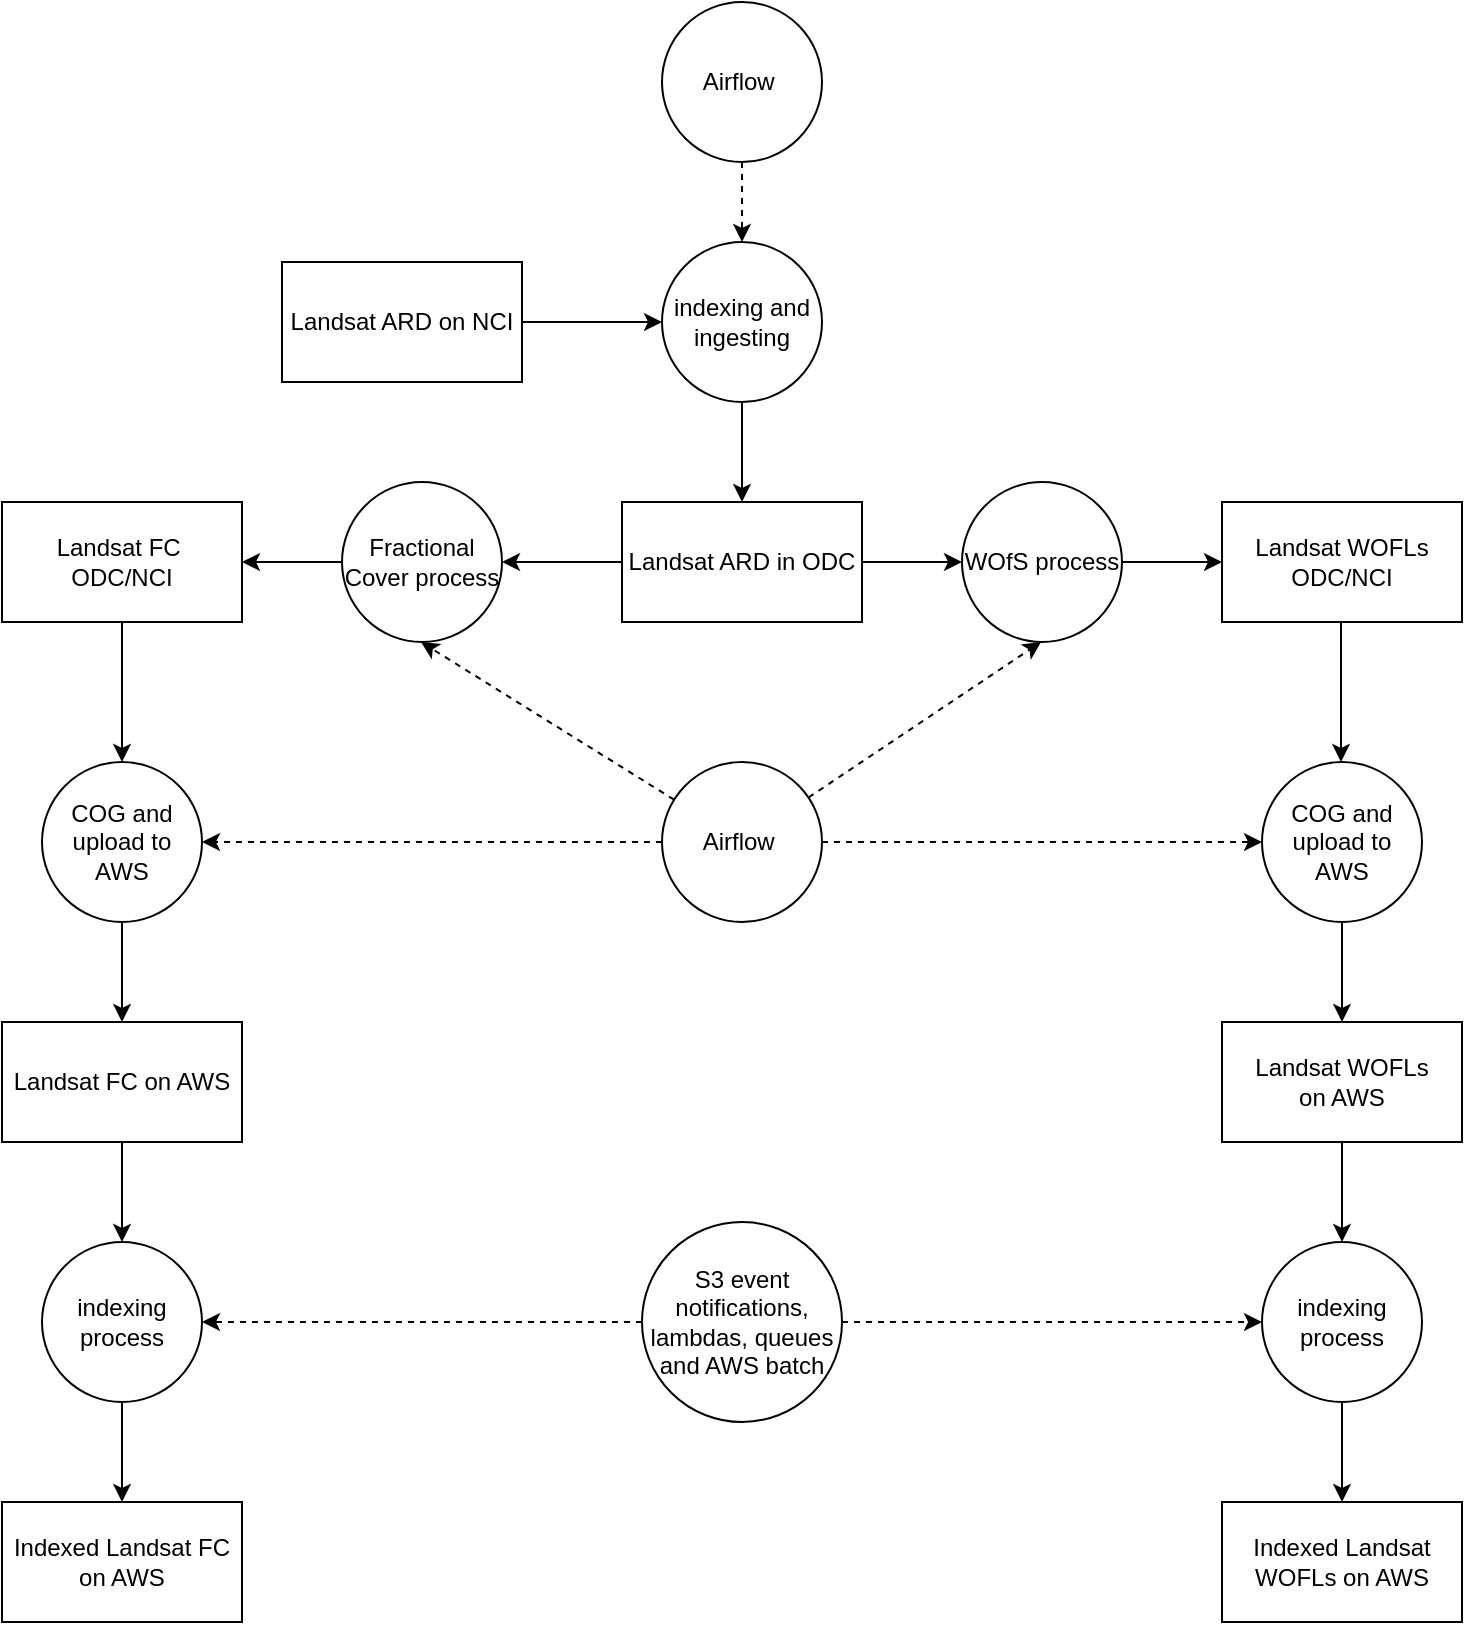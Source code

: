 <mxfile version="12.7.9" type="device"><diagram id="Xn8X8mZ2aeo2vXkG261d" name="Page-1"><mxGraphModel dx="1422" dy="886" grid="1" gridSize="10" guides="1" tooltips="1" connect="1" arrows="1" fold="1" page="1" pageScale="1" pageWidth="850" pageHeight="1100" math="0" shadow="0"><root><mxCell id="0"/><mxCell id="1" parent="0"/><mxCell id="F1TLbizgy7wUDoVbcTNO-1" value="Landsat ARD on NCI" style="rounded=0;whiteSpace=wrap;html=1;" parent="1" vertex="1"><mxGeometry x="190" y="170" width="120" height="60" as="geometry"/></mxCell><mxCell id="F1TLbizgy7wUDoVbcTNO-4" value="indexing and ingesting" style="ellipse;whiteSpace=wrap;html=1;aspect=fixed;" parent="1" vertex="1"><mxGeometry x="380" y="160" width="80" height="80" as="geometry"/></mxCell><mxCell id="F1TLbizgy7wUDoVbcTNO-5" value="Airflow&amp;nbsp;" style="ellipse;whiteSpace=wrap;html=1;aspect=fixed;" parent="1" vertex="1"><mxGeometry x="380" y="40" width="80" height="80" as="geometry"/></mxCell><mxCell id="F1TLbizgy7wUDoVbcTNO-6" value="Landsat ARD in ODC" style="rounded=0;whiteSpace=wrap;html=1;" parent="1" vertex="1"><mxGeometry x="360" y="290" width="120" height="60" as="geometry"/></mxCell><mxCell id="F1TLbizgy7wUDoVbcTNO-7" value="Airflow&amp;nbsp;" style="ellipse;whiteSpace=wrap;html=1;aspect=fixed;" parent="1" vertex="1"><mxGeometry x="380" y="420" width="80" height="80" as="geometry"/></mxCell><mxCell id="F1TLbizgy7wUDoVbcTNO-8" value="Landsat WOFLs ODC/NCI" style="rounded=0;whiteSpace=wrap;html=1;" parent="1" vertex="1"><mxGeometry x="660" y="290" width="120" height="60" as="geometry"/></mxCell><mxCell id="F1TLbizgy7wUDoVbcTNO-9" value="WOfS process" style="ellipse;whiteSpace=wrap;html=1;aspect=fixed;" parent="1" vertex="1"><mxGeometry x="530" y="280" width="80" height="80" as="geometry"/></mxCell><mxCell id="F1TLbizgy7wUDoVbcTNO-10" value="Fractional Cover process" style="ellipse;whiteSpace=wrap;html=1;aspect=fixed;" parent="1" vertex="1"><mxGeometry x="220" y="280" width="80" height="80" as="geometry"/></mxCell><mxCell id="F1TLbizgy7wUDoVbcTNO-11" value="Landsat FC&amp;nbsp; ODC/NCI" style="rounded=0;whiteSpace=wrap;html=1;" parent="1" vertex="1"><mxGeometry x="50" y="290" width="120" height="60" as="geometry"/></mxCell><mxCell id="F1TLbizgy7wUDoVbcTNO-12" value="" style="endArrow=classic;html=1;entryX=0.5;entryY=0;entryDx=0;entryDy=0;" parent="1" target="F1TLbizgy7wUDoVbcTNO-6" edge="1"><mxGeometry width="50" height="50" relative="1" as="geometry"><mxPoint x="420" y="240" as="sourcePoint"/><mxPoint x="475" y="190" as="targetPoint"/></mxGeometry></mxCell><mxCell id="F1TLbizgy7wUDoVbcTNO-13" value="" style="endArrow=classic;html=1;entryX=0;entryY=0.5;entryDx=0;entryDy=0;" parent="1" target="F1TLbizgy7wUDoVbcTNO-9" edge="1"><mxGeometry width="50" height="50" relative="1" as="geometry"><mxPoint x="480" y="320" as="sourcePoint"/><mxPoint x="530" y="270" as="targetPoint"/></mxGeometry></mxCell><mxCell id="F1TLbizgy7wUDoVbcTNO-14" value="" style="endArrow=classic;html=1;entryX=0;entryY=0.5;entryDx=0;entryDy=0;" parent="1" target="F1TLbizgy7wUDoVbcTNO-8" edge="1"><mxGeometry width="50" height="50" relative="1" as="geometry"><mxPoint x="610" y="320" as="sourcePoint"/><mxPoint x="660" y="270" as="targetPoint"/></mxGeometry></mxCell><mxCell id="F1TLbizgy7wUDoVbcTNO-15" value="" style="endArrow=classic;html=1;entryX=1;entryY=0.5;entryDx=0;entryDy=0;" parent="1" target="F1TLbizgy7wUDoVbcTNO-10" edge="1"><mxGeometry width="50" height="50" relative="1" as="geometry"><mxPoint x="360" y="320" as="sourcePoint"/><mxPoint x="410" y="270" as="targetPoint"/></mxGeometry></mxCell><mxCell id="F1TLbizgy7wUDoVbcTNO-16" value="" style="endArrow=classic;html=1;" parent="1" target="F1TLbizgy7wUDoVbcTNO-4" edge="1"><mxGeometry width="50" height="50" relative="1" as="geometry"><mxPoint x="310" y="200" as="sourcePoint"/><mxPoint x="360" y="150" as="targetPoint"/></mxGeometry></mxCell><mxCell id="F1TLbizgy7wUDoVbcTNO-17" value="" style="endArrow=classic;html=1;entryX=1;entryY=0.5;entryDx=0;entryDy=0;" parent="1" target="F1TLbizgy7wUDoVbcTNO-11" edge="1"><mxGeometry width="50" height="50" relative="1" as="geometry"><mxPoint x="220" y="320" as="sourcePoint"/><mxPoint x="200" y="300" as="targetPoint"/></mxGeometry></mxCell><mxCell id="PZMlcaTTDdyt-MlyHryq-1" value="" style="endArrow=classic;html=1;dashed=1;" edge="1" parent="1" source="F1TLbizgy7wUDoVbcTNO-7"><mxGeometry width="50" height="50" relative="1" as="geometry"><mxPoint x="259.5" y="427" as="sourcePoint"/><mxPoint x="259.5" y="360" as="targetPoint"/></mxGeometry></mxCell><mxCell id="PZMlcaTTDdyt-MlyHryq-5" value="" style="endArrow=classic;html=1;dashed=1;" edge="1" parent="1" source="F1TLbizgy7wUDoVbcTNO-7"><mxGeometry width="50" height="50" relative="1" as="geometry"><mxPoint x="569.5" y="427" as="sourcePoint"/><mxPoint x="569.5" y="360" as="targetPoint"/></mxGeometry></mxCell><mxCell id="PZMlcaTTDdyt-MlyHryq-6" value="" style="endArrow=classic;html=1;dashed=1;entryX=0.5;entryY=0;entryDx=0;entryDy=0;exitX=0.5;exitY=1;exitDx=0;exitDy=0;" edge="1" parent="1" source="F1TLbizgy7wUDoVbcTNO-5" target="F1TLbizgy7wUDoVbcTNO-4"><mxGeometry width="50" height="50" relative="1" as="geometry"><mxPoint x="440" y="437" as="sourcePoint"/><mxPoint x="440" y="370" as="targetPoint"/></mxGeometry></mxCell><mxCell id="PZMlcaTTDdyt-MlyHryq-8" value="COG and upload to AWS" style="ellipse;whiteSpace=wrap;html=1;aspect=fixed;" vertex="1" parent="1"><mxGeometry x="70" y="420" width="80" height="80" as="geometry"/></mxCell><mxCell id="PZMlcaTTDdyt-MlyHryq-9" value="Landsat FC on AWS" style="rounded=0;whiteSpace=wrap;html=1;" vertex="1" parent="1"><mxGeometry x="50" y="550" width="120" height="60" as="geometry"/></mxCell><mxCell id="PZMlcaTTDdyt-MlyHryq-10" value="indexing process" style="ellipse;whiteSpace=wrap;html=1;aspect=fixed;" vertex="1" parent="1"><mxGeometry x="70" y="660" width="80" height="80" as="geometry"/></mxCell><mxCell id="PZMlcaTTDdyt-MlyHryq-11" value="&lt;span style=&quot;font-weight: normal&quot;&gt;Indexed Landsat FC on AWS&lt;/span&gt;" style="rounded=0;whiteSpace=wrap;html=1;fontStyle=1" vertex="1" parent="1"><mxGeometry x="50" y="790" width="120" height="60" as="geometry"/></mxCell><mxCell id="PZMlcaTTDdyt-MlyHryq-12" value="S3 event notifications, lambdas, queues and AWS batch" style="ellipse;whiteSpace=wrap;html=1;aspect=fixed;" vertex="1" parent="1"><mxGeometry x="370" y="650" width="100" height="100" as="geometry"/></mxCell><mxCell id="PZMlcaTTDdyt-MlyHryq-13" value="" style="endArrow=classic;html=1;dashed=1;entryX=1;entryY=0.5;entryDx=0;entryDy=0;exitX=0;exitY=0.5;exitDx=0;exitDy=0;" edge="1" parent="1" source="PZMlcaTTDdyt-MlyHryq-12" target="PZMlcaTTDdyt-MlyHryq-10"><mxGeometry width="50" height="50" relative="1" as="geometry"><mxPoint x="250" y="700" as="sourcePoint"/><mxPoint x="300" y="650" as="targetPoint"/></mxGeometry></mxCell><mxCell id="PZMlcaTTDdyt-MlyHryq-15" value="" style="endArrow=classic;html=1;entryX=0.5;entryY=0;entryDx=0;entryDy=0;exitX=0.5;exitY=1;exitDx=0;exitDy=0;" edge="1" parent="1" source="F1TLbizgy7wUDoVbcTNO-11" target="PZMlcaTTDdyt-MlyHryq-8"><mxGeometry width="50" height="50" relative="1" as="geometry"><mxPoint x="80" y="410" as="sourcePoint"/><mxPoint x="130" y="360" as="targetPoint"/></mxGeometry></mxCell><mxCell id="PZMlcaTTDdyt-MlyHryq-16" value="" style="endArrow=classic;html=1;dashed=1;entryX=1;entryY=0.5;entryDx=0;entryDy=0;exitX=0;exitY=0.5;exitDx=0;exitDy=0;" edge="1" parent="1" source="F1TLbizgy7wUDoVbcTNO-7" target="PZMlcaTTDdyt-MlyHryq-8"><mxGeometry width="50" height="50" relative="1" as="geometry"><mxPoint x="396.08" y="448.8" as="sourcePoint"/><mxPoint x="269.5" y="370" as="targetPoint"/></mxGeometry></mxCell><mxCell id="PZMlcaTTDdyt-MlyHryq-17" value="" style="endArrow=classic;html=1;entryX=0.5;entryY=0;entryDx=0;entryDy=0;exitX=0.5;exitY=1;exitDx=0;exitDy=0;" edge="1" parent="1" source="PZMlcaTTDdyt-MlyHryq-8" target="PZMlcaTTDdyt-MlyHryq-9"><mxGeometry width="50" height="50" relative="1" as="geometry"><mxPoint x="110" y="510" as="sourcePoint"/><mxPoint x="120" y="430" as="targetPoint"/></mxGeometry></mxCell><mxCell id="PZMlcaTTDdyt-MlyHryq-18" value="" style="endArrow=classic;html=1;entryX=0.5;entryY=0;entryDx=0;entryDy=0;" edge="1" parent="1" target="PZMlcaTTDdyt-MlyHryq-10"><mxGeometry width="50" height="50" relative="1" as="geometry"><mxPoint x="110" y="610" as="sourcePoint"/><mxPoint x="130" y="440" as="targetPoint"/></mxGeometry></mxCell><mxCell id="PZMlcaTTDdyt-MlyHryq-19" value="" style="endArrow=classic;html=1;entryX=0.5;entryY=0;entryDx=0;entryDy=0;exitX=0.5;exitY=1;exitDx=0;exitDy=0;" edge="1" parent="1" source="PZMlcaTTDdyt-MlyHryq-10" target="PZMlcaTTDdyt-MlyHryq-11"><mxGeometry width="50" height="50" relative="1" as="geometry"><mxPoint x="140" y="380" as="sourcePoint"/><mxPoint x="140" y="450" as="targetPoint"/></mxGeometry></mxCell><mxCell id="PZMlcaTTDdyt-MlyHryq-21" value="COG and upload to AWS" style="ellipse;whiteSpace=wrap;html=1;aspect=fixed;" vertex="1" parent="1"><mxGeometry x="680" y="420" width="80" height="80" as="geometry"/></mxCell><mxCell id="PZMlcaTTDdyt-MlyHryq-22" value="Landsat WOFLs &lt;br&gt;on AWS" style="rounded=0;whiteSpace=wrap;html=1;" vertex="1" parent="1"><mxGeometry x="660" y="550" width="120" height="60" as="geometry"/></mxCell><mxCell id="PZMlcaTTDdyt-MlyHryq-23" value="indexing process" style="ellipse;whiteSpace=wrap;html=1;aspect=fixed;" vertex="1" parent="1"><mxGeometry x="680" y="660" width="80" height="80" as="geometry"/></mxCell><mxCell id="PZMlcaTTDdyt-MlyHryq-24" value="&lt;span style=&quot;font-weight: normal&quot;&gt;Indexed Landsat WOFLs on AWS&lt;/span&gt;" style="rounded=0;whiteSpace=wrap;html=1;fontStyle=1" vertex="1" parent="1"><mxGeometry x="660" y="790" width="120" height="60" as="geometry"/></mxCell><mxCell id="PZMlcaTTDdyt-MlyHryq-25" value="" style="endArrow=classic;html=1;entryX=0.5;entryY=0;entryDx=0;entryDy=0;exitX=0.5;exitY=1;exitDx=0;exitDy=0;" edge="1" parent="1" source="PZMlcaTTDdyt-MlyHryq-21" target="PZMlcaTTDdyt-MlyHryq-22"><mxGeometry width="50" height="50" relative="1" as="geometry"><mxPoint x="720" y="510" as="sourcePoint"/><mxPoint x="730" y="430" as="targetPoint"/></mxGeometry></mxCell><mxCell id="PZMlcaTTDdyt-MlyHryq-26" value="" style="endArrow=classic;html=1;entryX=0.5;entryY=0;entryDx=0;entryDy=0;" edge="1" parent="1" target="PZMlcaTTDdyt-MlyHryq-23"><mxGeometry width="50" height="50" relative="1" as="geometry"><mxPoint x="720" y="610" as="sourcePoint"/><mxPoint x="740" y="440" as="targetPoint"/></mxGeometry></mxCell><mxCell id="PZMlcaTTDdyt-MlyHryq-27" value="" style="endArrow=classic;html=1;entryX=0.5;entryY=0;entryDx=0;entryDy=0;exitX=0.5;exitY=1;exitDx=0;exitDy=0;" edge="1" parent="1" source="PZMlcaTTDdyt-MlyHryq-23" target="PZMlcaTTDdyt-MlyHryq-24"><mxGeometry width="50" height="50" relative="1" as="geometry"><mxPoint x="750" y="380" as="sourcePoint"/><mxPoint x="750" y="450" as="targetPoint"/></mxGeometry></mxCell><mxCell id="PZMlcaTTDdyt-MlyHryq-31" value="" style="endArrow=classic;html=1;dashed=1;exitX=1;exitY=0.5;exitDx=0;exitDy=0;" edge="1" parent="1" source="PZMlcaTTDdyt-MlyHryq-12" target="PZMlcaTTDdyt-MlyHryq-23"><mxGeometry width="50" height="50" relative="1" as="geometry"><mxPoint x="370" y="710" as="sourcePoint"/><mxPoint x="160" y="710" as="targetPoint"/></mxGeometry></mxCell><mxCell id="PZMlcaTTDdyt-MlyHryq-32" value="" style="endArrow=classic;html=1;entryX=0.5;entryY=0;entryDx=0;entryDy=0;exitX=0.5;exitY=1;exitDx=0;exitDy=0;" edge="1" parent="1"><mxGeometry width="50" height="50" relative="1" as="geometry"><mxPoint x="719.5" y="350" as="sourcePoint"/><mxPoint x="719.5" y="420" as="targetPoint"/></mxGeometry></mxCell><mxCell id="PZMlcaTTDdyt-MlyHryq-33" value="" style="endArrow=classic;html=1;dashed=1;entryX=0;entryY=0.5;entryDx=0;entryDy=0;exitX=1;exitY=0.5;exitDx=0;exitDy=0;" edge="1" parent="1" source="F1TLbizgy7wUDoVbcTNO-7" target="PZMlcaTTDdyt-MlyHryq-21"><mxGeometry width="50" height="50" relative="1" as="geometry"><mxPoint x="390" y="470" as="sourcePoint"/><mxPoint x="160" y="470" as="targetPoint"/></mxGeometry></mxCell></root></mxGraphModel></diagram></mxfile>